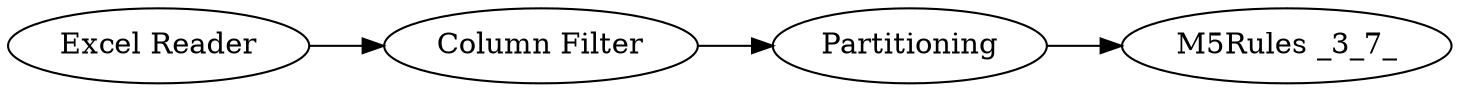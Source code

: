 digraph {
	1 [label="M5Rules _3_7_"]
	2 [label=Partitioning]
	14 [label="Excel Reader"]
	16 [label="Column Filter"]
	2 -> 1
	14 -> 16
	16 -> 2
	rankdir=LR
}
